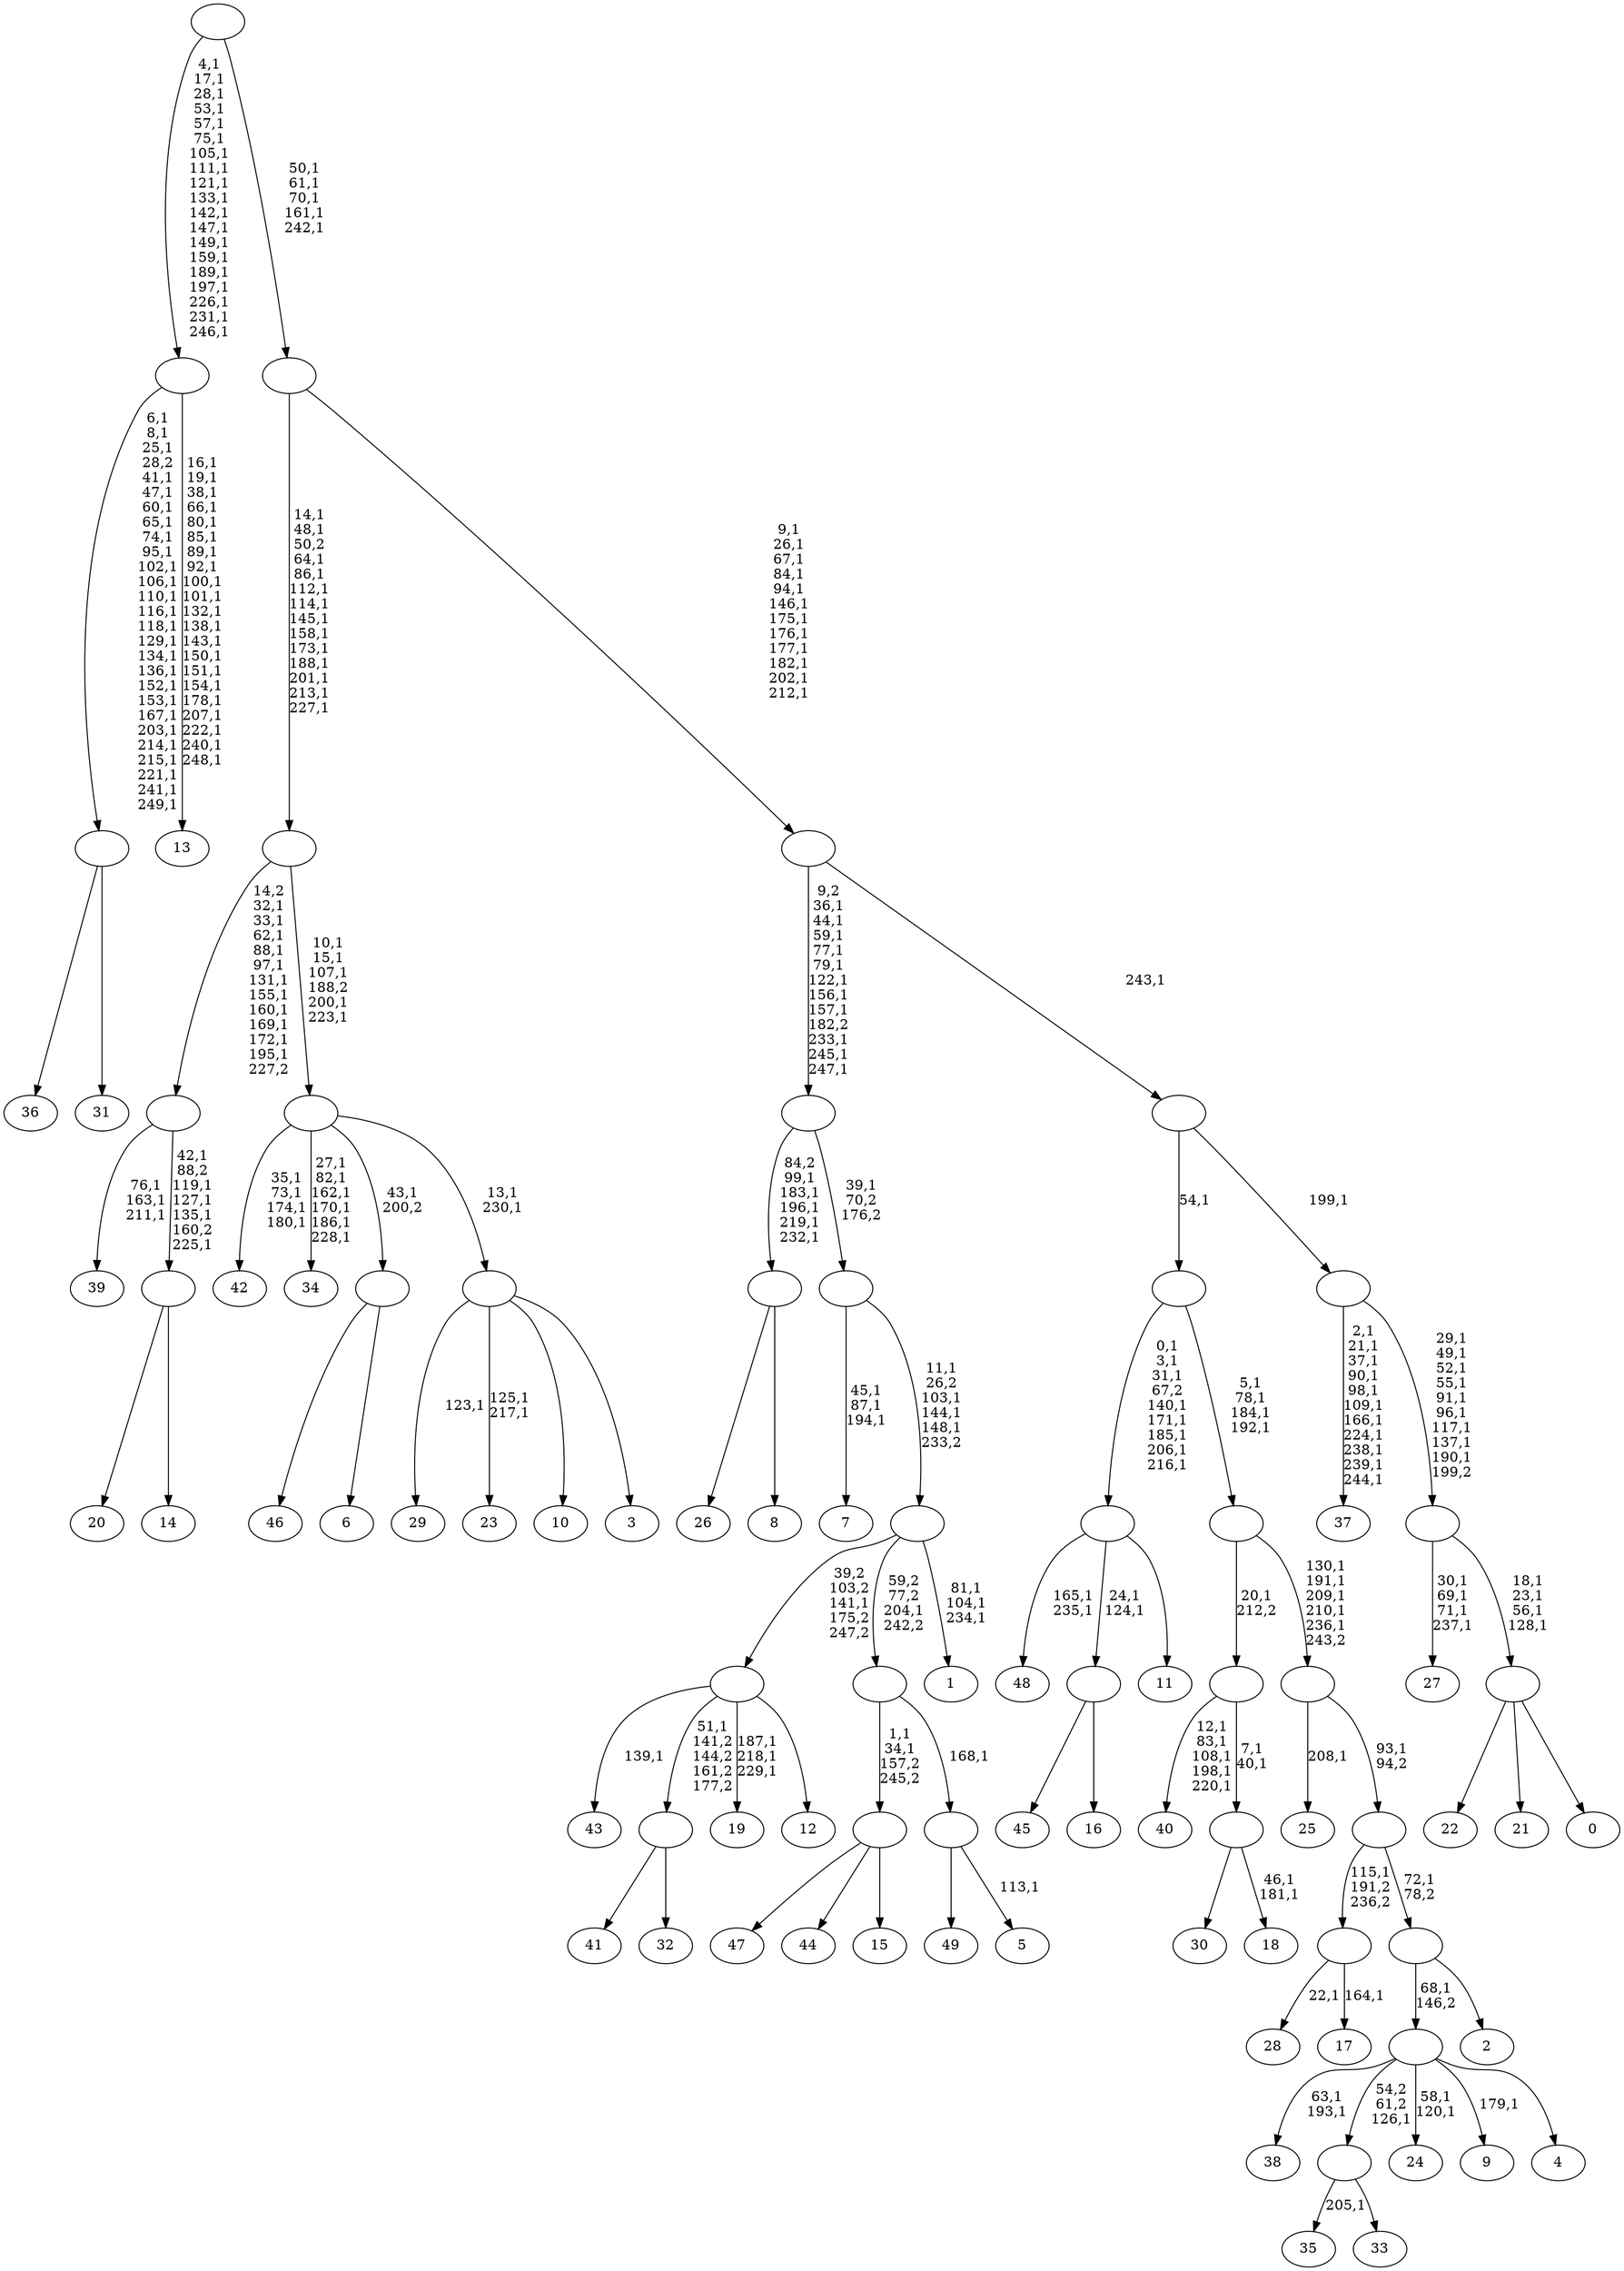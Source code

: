 digraph T {
	300 [label="49"]
	299 [label="48"]
	296 [label="47"]
	295 [label="46"]
	294 [label="45"]
	293 [label="44"]
	292 [label="43"]
	290 [label="42"]
	285 [label="41"]
	284 [label="40"]
	278 [label="39"]
	274 [label="38"]
	271 [label="37"]
	259 [label="36"]
	258 [label="35"]
	256 [label="34"]
	249 [label="33"]
	248 [label=""]
	247 [label="32"]
	246 [label=""]
	245 [label="31"]
	244 [label=""]
	218 [label="30"]
	217 [label="29"]
	215 [label="28"]
	213 [label="27"]
	208 [label="26"]
	207 [label="25"]
	205 [label="24"]
	202 [label="23"]
	199 [label="22"]
	198 [label="21"]
	197 [label="20"]
	196 [label="19"]
	192 [label="18"]
	189 [label=""]
	187 [label=""]
	186 [label="17"]
	184 [label=""]
	183 [label="16"]
	182 [label=""]
	180 [label="15"]
	179 [label=""]
	177 [label="14"]
	176 [label=""]
	171 [label=""]
	160 [label="13"]
	138 [label=""]
	119 [label="12"]
	118 [label=""]
	117 [label="11"]
	116 [label=""]
	108 [label="10"]
	107 [label="9"]
	105 [label="8"]
	104 [label=""]
	99 [label="7"]
	95 [label="6"]
	94 [label=""]
	93 [label="5"]
	91 [label=""]
	90 [label=""]
	89 [label="4"]
	88 [label=""]
	87 [label="3"]
	86 [label=""]
	84 [label=""]
	79 [label=""]
	66 [label="2"]
	65 [label=""]
	64 [label=""]
	63 [label=""]
	58 [label=""]
	54 [label=""]
	53 [label="1"]
	49 [label=""]
	45 [label=""]
	44 [label=""]
	33 [label="0"]
	32 [label=""]
	28 [label=""]
	19 [label=""]
	18 [label=""]
	17 [label=""]
	5 [label=""]
	0 [label=""]
	248 -> 258 [label="205,1"]
	248 -> 249 [label=""]
	246 -> 285 [label=""]
	246 -> 247 [label=""]
	244 -> 259 [label=""]
	244 -> 245 [label=""]
	189 -> 192 [label="46,1\n181,1"]
	189 -> 218 [label=""]
	187 -> 189 [label="7,1\n40,1"]
	187 -> 284 [label="12,1\n83,1\n108,1\n198,1\n220,1"]
	184 -> 186 [label="164,1"]
	184 -> 215 [label="22,1"]
	182 -> 294 [label=""]
	182 -> 183 [label=""]
	179 -> 296 [label=""]
	179 -> 293 [label=""]
	179 -> 180 [label=""]
	176 -> 197 [label=""]
	176 -> 177 [label=""]
	171 -> 176 [label="42,1\n88,2\n119,1\n127,1\n135,1\n160,2\n225,1"]
	171 -> 278 [label="76,1\n163,1\n211,1"]
	138 -> 160 [label="16,1\n19,1\n38,1\n66,1\n80,1\n85,1\n89,1\n92,1\n100,1\n101,1\n132,1\n138,1\n143,1\n150,1\n151,1\n154,1\n178,1\n207,1\n222,1\n240,1\n248,1"]
	138 -> 244 [label="6,1\n8,1\n25,1\n28,2\n41,1\n47,1\n60,1\n65,1\n74,1\n95,1\n102,1\n106,1\n110,1\n116,1\n118,1\n129,1\n134,1\n136,1\n152,1\n153,1\n167,1\n203,1\n214,1\n215,1\n221,1\n241,1\n249,1"]
	118 -> 196 [label="187,1\n218,1\n229,1"]
	118 -> 292 [label="139,1"]
	118 -> 246 [label="51,1\n141,2\n144,2\n161,2\n177,2"]
	118 -> 119 [label=""]
	116 -> 182 [label="24,1\n124,1"]
	116 -> 299 [label="165,1\n235,1"]
	116 -> 117 [label=""]
	104 -> 208 [label=""]
	104 -> 105 [label=""]
	94 -> 295 [label=""]
	94 -> 95 [label=""]
	91 -> 93 [label="113,1"]
	91 -> 300 [label=""]
	90 -> 179 [label="1,1\n34,1\n157,2\n245,2"]
	90 -> 91 [label="168,1"]
	88 -> 107 [label="179,1"]
	88 -> 205 [label="58,1\n120,1"]
	88 -> 274 [label="63,1\n193,1"]
	88 -> 248 [label="54,2\n61,2\n126,1"]
	88 -> 89 [label=""]
	86 -> 202 [label="125,1\n217,1"]
	86 -> 217 [label="123,1"]
	86 -> 108 [label=""]
	86 -> 87 [label=""]
	84 -> 86 [label="13,1\n230,1"]
	84 -> 256 [label="27,1\n82,1\n162,1\n170,1\n186,1\n228,1"]
	84 -> 290 [label="35,1\n73,1\n174,1\n180,1"]
	84 -> 94 [label="43,1\n200,2"]
	79 -> 84 [label="10,1\n15,1\n107,1\n188,2\n200,1\n223,1"]
	79 -> 171 [label="14,2\n32,1\n33,1\n62,1\n88,1\n97,1\n131,1\n155,1\n160,1\n169,1\n172,1\n195,1\n227,2"]
	65 -> 88 [label="68,1\n146,2"]
	65 -> 66 [label=""]
	64 -> 184 [label="115,1\n191,2\n236,2"]
	64 -> 65 [label="72,1\n78,2"]
	63 -> 207 [label="208,1"]
	63 -> 64 [label="93,1\n94,2"]
	58 -> 63 [label="130,1\n191,1\n209,1\n210,1\n236,1\n243,2"]
	58 -> 187 [label="20,1\n212,2"]
	54 -> 58 [label="5,1\n78,1\n184,1\n192,1"]
	54 -> 116 [label="0,1\n3,1\n31,1\n67,2\n140,1\n171,1\n185,1\n206,1\n216,1"]
	49 -> 53 [label="81,1\n104,1\n234,1"]
	49 -> 118 [label="39,2\n103,2\n141,1\n175,2\n247,2"]
	49 -> 90 [label="59,2\n77,2\n204,1\n242,2"]
	45 -> 49 [label="11,1\n26,2\n103,1\n144,1\n148,1\n233,2"]
	45 -> 99 [label="45,1\n87,1\n194,1"]
	44 -> 104 [label="84,2\n99,1\n183,1\n196,1\n219,1\n232,1"]
	44 -> 45 [label="39,1\n70,2\n176,2"]
	32 -> 199 [label=""]
	32 -> 198 [label=""]
	32 -> 33 [label=""]
	28 -> 32 [label="18,1\n23,1\n56,1\n128,1"]
	28 -> 213 [label="30,1\n69,1\n71,1\n237,1"]
	19 -> 28 [label="29,1\n49,1\n52,1\n55,1\n91,1\n96,1\n117,1\n137,1\n190,1\n199,2"]
	19 -> 271 [label="2,1\n21,1\n37,1\n90,1\n98,1\n109,1\n166,1\n224,1\n238,1\n239,1\n244,1"]
	18 -> 54 [label="54,1"]
	18 -> 19 [label="199,1"]
	17 -> 44 [label="9,2\n36,1\n44,1\n59,1\n77,1\n79,1\n122,1\n156,1\n157,1\n182,2\n233,1\n245,1\n247,1"]
	17 -> 18 [label="243,1"]
	5 -> 17 [label="9,1\n26,1\n67,1\n84,1\n94,1\n146,1\n175,1\n176,1\n177,1\n182,1\n202,1\n212,1"]
	5 -> 79 [label="14,1\n48,1\n50,2\n64,1\n86,1\n112,1\n114,1\n145,1\n158,1\n173,1\n188,1\n201,1\n213,1\n227,1"]
	0 -> 5 [label="50,1\n61,1\n70,1\n161,1\n242,1"]
	0 -> 138 [label="4,1\n17,1\n28,1\n53,1\n57,1\n75,1\n105,1\n111,1\n121,1\n133,1\n142,1\n147,1\n149,1\n159,1\n189,1\n197,1\n226,1\n231,1\n246,1"]
}
